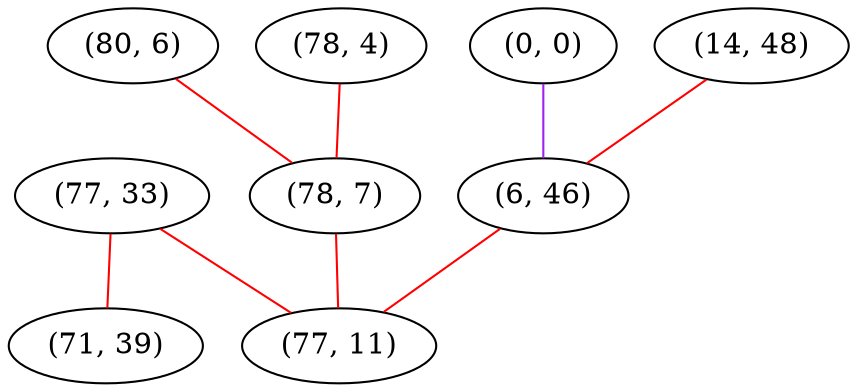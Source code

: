 graph "" {
"(77, 33)";
"(0, 0)";
"(14, 48)";
"(80, 6)";
"(78, 4)";
"(78, 7)";
"(71, 39)";
"(6, 46)";
"(77, 11)";
"(77, 33)" -- "(71, 39)"  [color=red, key=0, weight=1];
"(77, 33)" -- "(77, 11)"  [color=red, key=0, weight=1];
"(0, 0)" -- "(6, 46)"  [color=purple, key=0, weight=4];
"(14, 48)" -- "(6, 46)"  [color=red, key=0, weight=1];
"(80, 6)" -- "(78, 7)"  [color=red, key=0, weight=1];
"(78, 4)" -- "(78, 7)"  [color=red, key=0, weight=1];
"(78, 7)" -- "(77, 11)"  [color=red, key=0, weight=1];
"(6, 46)" -- "(77, 11)"  [color=red, key=0, weight=1];
}
